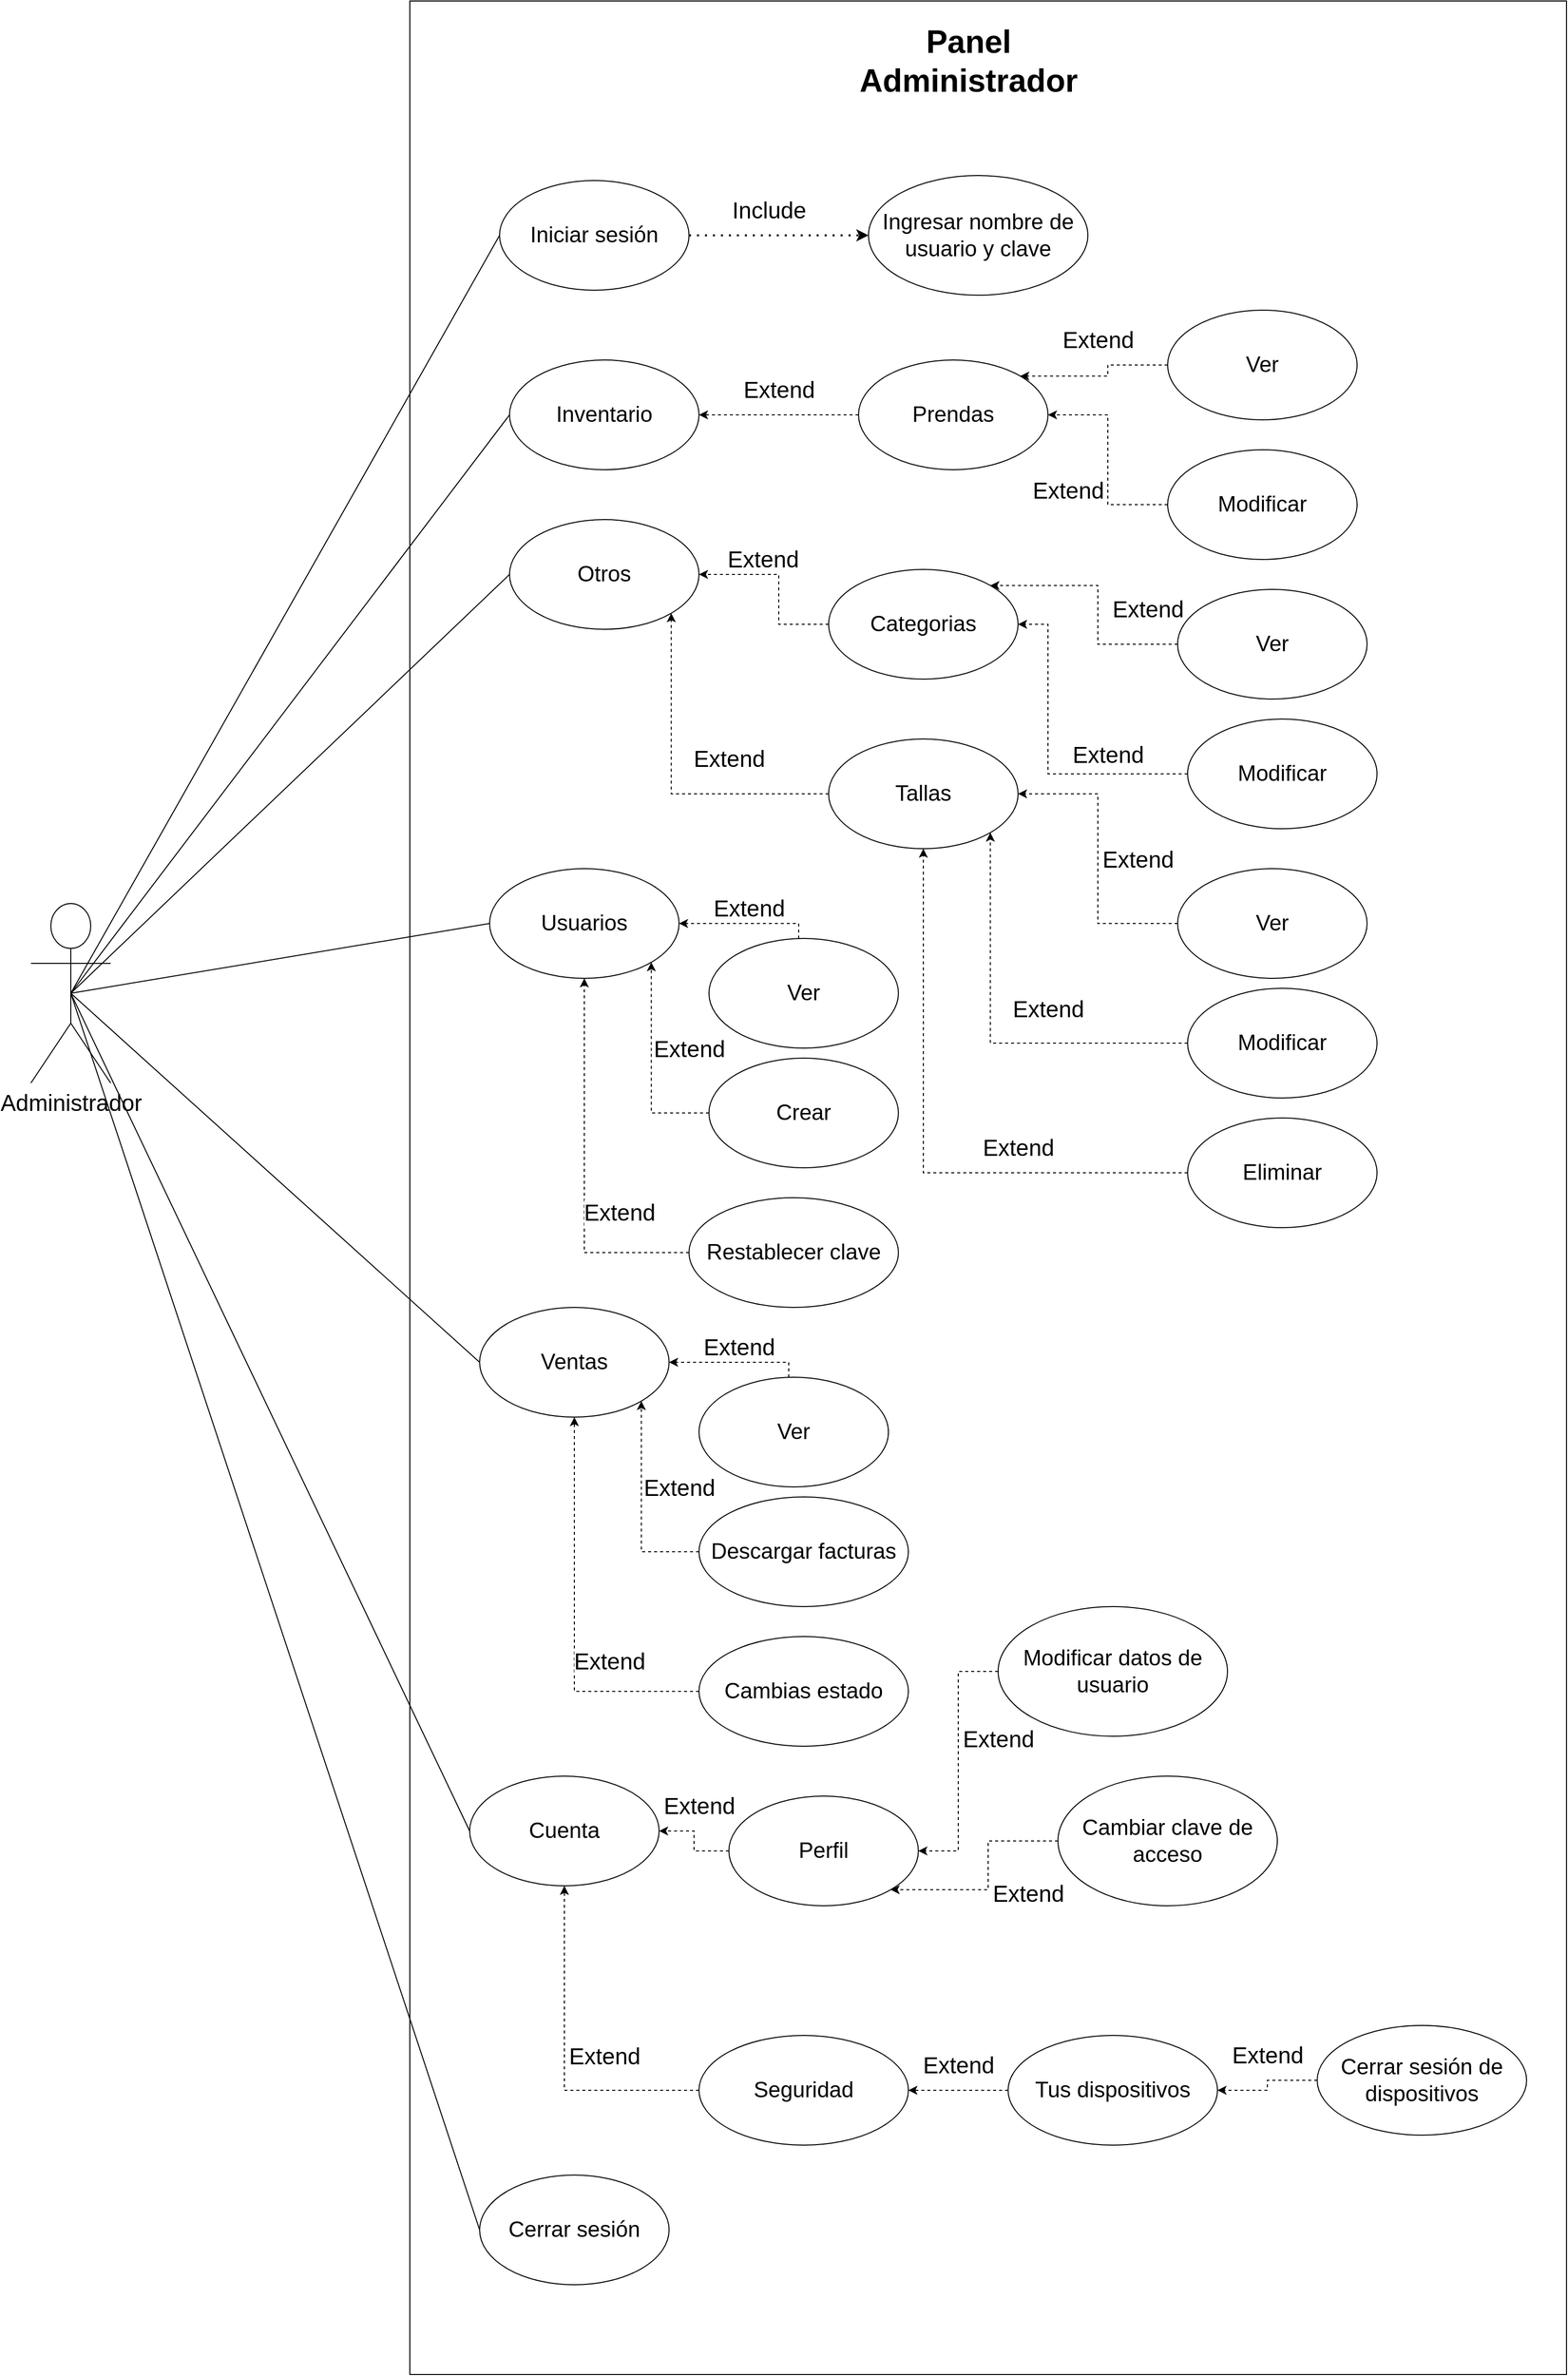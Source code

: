 <mxfile version="21.1.8" type="github">
  <diagram name="Página-1" id="7kXYrk2Avnmh6IHybVN-">
    <mxGraphModel dx="2868" dy="1614" grid="1" gridSize="10" guides="1" tooltips="1" connect="1" arrows="1" fold="1" page="1" pageScale="1" pageWidth="2500" pageHeight="2500" math="0" shadow="0">
      <root>
        <mxCell id="0" />
        <mxCell id="1" parent="0" />
        <mxCell id="wZuFeC5D8lDeIrhIpYlz-49" value="" style="rounded=0;whiteSpace=wrap;html=1;container=0;" parent="1" vertex="1">
          <mxGeometry x="480" y="20" width="1160" height="2380" as="geometry" />
        </mxCell>
        <mxCell id="wZuFeC5D8lDeIrhIpYlz-4" value="&lt;font style=&quot;font-size: 23px;&quot;&gt;Administrador&lt;/font&gt;" style="shape=umlActor;verticalLabelPosition=bottom;verticalAlign=top;html=1;outlineConnect=0;" parent="1" vertex="1">
          <mxGeometry x="100" y="925" width="80" height="180" as="geometry" />
        </mxCell>
        <mxCell id="wZuFeC5D8lDeIrhIpYlz-8" value="&lt;font style=&quot;font-size: 22px;&quot;&gt;Iniciar sesión&lt;/font&gt;" style="ellipse;whiteSpace=wrap;html=1;" parent="1" vertex="1">
          <mxGeometry x="570" y="200" width="190" height="110" as="geometry" />
        </mxCell>
        <mxCell id="wZuFeC5D8lDeIrhIpYlz-9" value="" style="endArrow=none;html=1;rounded=0;exitX=0;exitY=0.5;exitDx=0;exitDy=0;entryX=0.5;entryY=0.5;entryDx=0;entryDy=0;entryPerimeter=0;" parent="1" source="wZuFeC5D8lDeIrhIpYlz-8" target="wZuFeC5D8lDeIrhIpYlz-4" edge="1">
          <mxGeometry width="50" height="50" relative="1" as="geometry">
            <mxPoint x="980" y="600" as="sourcePoint" />
            <mxPoint x="1030" y="550" as="targetPoint" />
          </mxGeometry>
        </mxCell>
        <mxCell id="wZuFeC5D8lDeIrhIpYlz-11" value="&lt;font style=&quot;font-size: 22px;&quot;&gt;Ingresar nombre de usuario y clave&lt;/font&gt;" style="ellipse;whiteSpace=wrap;html=1;" parent="1" vertex="1">
          <mxGeometry x="940" y="195" width="220" height="120" as="geometry" />
        </mxCell>
        <mxCell id="wZuFeC5D8lDeIrhIpYlz-12" value="" style="endArrow=classic;dashed=1;html=1;dashPattern=1 3;strokeWidth=2;rounded=0;entryX=0;entryY=0.5;entryDx=0;entryDy=0;exitX=1;exitY=0.5;exitDx=0;exitDy=0;endFill=1;" parent="1" source="wZuFeC5D8lDeIrhIpYlz-8" target="wZuFeC5D8lDeIrhIpYlz-11" edge="1">
          <mxGeometry width="50" height="50" relative="1" as="geometry">
            <mxPoint x="980" y="590" as="sourcePoint" />
            <mxPoint x="1030" y="540" as="targetPoint" />
          </mxGeometry>
        </mxCell>
        <mxCell id="wZuFeC5D8lDeIrhIpYlz-13" value="&lt;font style=&quot;font-size: 23px;&quot;&gt;Include&lt;/font&gt;" style="edgeLabel;html=1;align=center;verticalAlign=middle;resizable=0;points=[];" parent="wZuFeC5D8lDeIrhIpYlz-12" vertex="1" connectable="0">
          <mxGeometry x="-0.195" y="-1" relative="1" as="geometry">
            <mxPoint x="7" y="-26" as="offset" />
          </mxGeometry>
        </mxCell>
        <mxCell id="wZuFeC5D8lDeIrhIpYlz-14" value="&lt;font style=&quot;font-size: 22px;&quot;&gt;Inventario&lt;/font&gt;" style="ellipse;whiteSpace=wrap;html=1;" parent="1" vertex="1">
          <mxGeometry x="580" y="380" width="190" height="110" as="geometry" />
        </mxCell>
        <mxCell id="wZuFeC5D8lDeIrhIpYlz-16" style="edgeStyle=orthogonalEdgeStyle;rounded=0;orthogonalLoop=1;jettySize=auto;html=1;dashed=1;" parent="1" source="wZuFeC5D8lDeIrhIpYlz-15" target="wZuFeC5D8lDeIrhIpYlz-14" edge="1">
          <mxGeometry relative="1" as="geometry" />
        </mxCell>
        <mxCell id="wZuFeC5D8lDeIrhIpYlz-17" value="&lt;font style=&quot;font-size: 23px;&quot;&gt;Extend&lt;/font&gt;" style="edgeLabel;html=1;align=center;verticalAlign=middle;resizable=0;points=[];" parent="wZuFeC5D8lDeIrhIpYlz-16" vertex="1" connectable="0">
          <mxGeometry x="-0.173" y="2" relative="1" as="geometry">
            <mxPoint x="-14" y="-27" as="offset" />
          </mxGeometry>
        </mxCell>
        <mxCell id="wZuFeC5D8lDeIrhIpYlz-15" value="&lt;font style=&quot;font-size: 22px;&quot;&gt;Prendas&lt;br&gt;&lt;/font&gt;" style="ellipse;whiteSpace=wrap;html=1;" parent="1" vertex="1">
          <mxGeometry x="930" y="380" width="190" height="110" as="geometry" />
        </mxCell>
        <mxCell id="wZuFeC5D8lDeIrhIpYlz-20" style="edgeStyle=orthogonalEdgeStyle;rounded=0;orthogonalLoop=1;jettySize=auto;html=1;entryX=1;entryY=0;entryDx=0;entryDy=0;dashed=1;" parent="1" source="wZuFeC5D8lDeIrhIpYlz-18" target="wZuFeC5D8lDeIrhIpYlz-15" edge="1">
          <mxGeometry relative="1" as="geometry" />
        </mxCell>
        <mxCell id="wZuFeC5D8lDeIrhIpYlz-21" value="&lt;font style=&quot;font-size: 23px;&quot;&gt;Extend&lt;/font&gt;" style="edgeLabel;html=1;align=center;verticalAlign=middle;resizable=0;points=[];" parent="wZuFeC5D8lDeIrhIpYlz-20" vertex="1" connectable="0">
          <mxGeometry x="0.207" y="-2" relative="1" as="geometry">
            <mxPoint x="15" y="-34" as="offset" />
          </mxGeometry>
        </mxCell>
        <mxCell id="wZuFeC5D8lDeIrhIpYlz-18" value="&lt;font style=&quot;font-size: 22px;&quot;&gt;Ver&lt;br&gt;&lt;/font&gt;" style="ellipse;whiteSpace=wrap;html=1;" parent="1" vertex="1">
          <mxGeometry x="1240" y="330" width="190" height="110" as="geometry" />
        </mxCell>
        <mxCell id="wZuFeC5D8lDeIrhIpYlz-22" style="edgeStyle=orthogonalEdgeStyle;rounded=0;orthogonalLoop=1;jettySize=auto;html=1;entryX=1;entryY=0.5;entryDx=0;entryDy=0;dashed=1;" parent="1" source="wZuFeC5D8lDeIrhIpYlz-19" target="wZuFeC5D8lDeIrhIpYlz-15" edge="1">
          <mxGeometry relative="1" as="geometry" />
        </mxCell>
        <mxCell id="wZuFeC5D8lDeIrhIpYlz-23" value="&lt;font style=&quot;font-size: 23px;&quot;&gt;Extend&lt;/font&gt;" style="edgeLabel;html=1;align=center;verticalAlign=middle;resizable=0;points=[];" parent="wZuFeC5D8lDeIrhIpYlz-22" vertex="1" connectable="0">
          <mxGeometry x="-0.175" y="2" relative="1" as="geometry">
            <mxPoint x="-38" y="12" as="offset" />
          </mxGeometry>
        </mxCell>
        <mxCell id="wZuFeC5D8lDeIrhIpYlz-19" value="&lt;font style=&quot;font-size: 22px;&quot;&gt;Modificar&lt;br&gt;&lt;/font&gt;" style="ellipse;whiteSpace=wrap;html=1;" parent="1" vertex="1">
          <mxGeometry x="1240" y="470" width="190" height="110" as="geometry" />
        </mxCell>
        <mxCell id="wZuFeC5D8lDeIrhIpYlz-25" value="&lt;span style=&quot;font-size: 22px;&quot;&gt;Otros&lt;/span&gt;" style="ellipse;whiteSpace=wrap;html=1;" parent="1" vertex="1">
          <mxGeometry x="580" y="540" width="190" height="110" as="geometry" />
        </mxCell>
        <mxCell id="wZuFeC5D8lDeIrhIpYlz-26" style="edgeStyle=orthogonalEdgeStyle;rounded=0;orthogonalLoop=1;jettySize=auto;html=1;dashed=1;" parent="1" source="wZuFeC5D8lDeIrhIpYlz-28" target="wZuFeC5D8lDeIrhIpYlz-25" edge="1">
          <mxGeometry relative="1" as="geometry">
            <Array as="points">
              <mxPoint x="850" y="645" />
              <mxPoint x="850" y="595" />
            </Array>
          </mxGeometry>
        </mxCell>
        <mxCell id="wZuFeC5D8lDeIrhIpYlz-27" value="&lt;font style=&quot;font-size: 23px;&quot;&gt;Extend&lt;/font&gt;" style="edgeLabel;html=1;align=center;verticalAlign=middle;resizable=0;points=[];" parent="wZuFeC5D8lDeIrhIpYlz-26" vertex="1" connectable="0">
          <mxGeometry x="-0.173" y="2" relative="1" as="geometry">
            <mxPoint x="-14" y="-41" as="offset" />
          </mxGeometry>
        </mxCell>
        <mxCell id="wZuFeC5D8lDeIrhIpYlz-28" value="&lt;font style=&quot;font-size: 22px;&quot;&gt;Categorias&lt;br&gt;&lt;/font&gt;" style="ellipse;whiteSpace=wrap;html=1;" parent="1" vertex="1">
          <mxGeometry x="900" y="590" width="190" height="110" as="geometry" />
        </mxCell>
        <mxCell id="wZuFeC5D8lDeIrhIpYlz-29" style="edgeStyle=orthogonalEdgeStyle;rounded=0;orthogonalLoop=1;jettySize=auto;html=1;entryX=1;entryY=0;entryDx=0;entryDy=0;dashed=1;" parent="1" source="wZuFeC5D8lDeIrhIpYlz-31" target="wZuFeC5D8lDeIrhIpYlz-28" edge="1">
          <mxGeometry relative="1" as="geometry" />
        </mxCell>
        <mxCell id="wZuFeC5D8lDeIrhIpYlz-30" value="&lt;font style=&quot;font-size: 23px;&quot;&gt;Extend&lt;/font&gt;" style="edgeLabel;html=1;align=center;verticalAlign=middle;resizable=0;points=[];" parent="wZuFeC5D8lDeIrhIpYlz-29" vertex="1" connectable="0">
          <mxGeometry x="0.207" y="-2" relative="1" as="geometry">
            <mxPoint x="60" y="26" as="offset" />
          </mxGeometry>
        </mxCell>
        <mxCell id="wZuFeC5D8lDeIrhIpYlz-31" value="&lt;font style=&quot;font-size: 22px;&quot;&gt;Ver&lt;br&gt;&lt;/font&gt;" style="ellipse;whiteSpace=wrap;html=1;" parent="1" vertex="1">
          <mxGeometry x="1250" y="610" width="190" height="110" as="geometry" />
        </mxCell>
        <mxCell id="wZuFeC5D8lDeIrhIpYlz-32" style="edgeStyle=orthogonalEdgeStyle;rounded=0;orthogonalLoop=1;jettySize=auto;html=1;entryX=1;entryY=0.5;entryDx=0;entryDy=0;dashed=1;" parent="1" source="wZuFeC5D8lDeIrhIpYlz-34" target="wZuFeC5D8lDeIrhIpYlz-28" edge="1">
          <mxGeometry relative="1" as="geometry">
            <Array as="points">
              <mxPoint x="1120" y="795" />
              <mxPoint x="1120" y="645" />
            </Array>
          </mxGeometry>
        </mxCell>
        <mxCell id="wZuFeC5D8lDeIrhIpYlz-33" value="&lt;font style=&quot;font-size: 23px;&quot;&gt;Extend&lt;/font&gt;" style="edgeLabel;html=1;align=center;verticalAlign=middle;resizable=0;points=[];" parent="wZuFeC5D8lDeIrhIpYlz-32" vertex="1" connectable="0">
          <mxGeometry x="-0.175" y="2" relative="1" as="geometry">
            <mxPoint x="52" y="-21" as="offset" />
          </mxGeometry>
        </mxCell>
        <mxCell id="wZuFeC5D8lDeIrhIpYlz-34" value="&lt;font style=&quot;font-size: 22px;&quot;&gt;Modificar&lt;br&gt;&lt;/font&gt;" style="ellipse;whiteSpace=wrap;html=1;" parent="1" vertex="1">
          <mxGeometry x="1260" y="740" width="190" height="110" as="geometry" />
        </mxCell>
        <mxCell id="wZuFeC5D8lDeIrhIpYlz-46" style="edgeStyle=orthogonalEdgeStyle;rounded=0;orthogonalLoop=1;jettySize=auto;html=1;entryX=1;entryY=1;entryDx=0;entryDy=0;dashed=1;" parent="1" source="wZuFeC5D8lDeIrhIpYlz-35" target="wZuFeC5D8lDeIrhIpYlz-25" edge="1">
          <mxGeometry relative="1" as="geometry" />
        </mxCell>
        <mxCell id="wZuFeC5D8lDeIrhIpYlz-47" value="&lt;font style=&quot;font-size: 23px;&quot;&gt;Extend&lt;br&gt;&lt;/font&gt;" style="edgeLabel;html=1;align=center;verticalAlign=middle;resizable=0;points=[];" parent="wZuFeC5D8lDeIrhIpYlz-46" vertex="1" connectable="0">
          <mxGeometry x="0.239" y="3" relative="1" as="geometry">
            <mxPoint x="61" y="17" as="offset" />
          </mxGeometry>
        </mxCell>
        <mxCell id="wZuFeC5D8lDeIrhIpYlz-35" value="&lt;font style=&quot;font-size: 22px;&quot;&gt;Tallas&lt;br&gt;&lt;/font&gt;" style="ellipse;whiteSpace=wrap;html=1;" parent="1" vertex="1">
          <mxGeometry x="900" y="760" width="190" height="110" as="geometry" />
        </mxCell>
        <mxCell id="wZuFeC5D8lDeIrhIpYlz-42" style="edgeStyle=orthogonalEdgeStyle;rounded=0;orthogonalLoop=1;jettySize=auto;html=1;entryX=1;entryY=0.5;entryDx=0;entryDy=0;dashed=1;" parent="1" source="wZuFeC5D8lDeIrhIpYlz-38" target="wZuFeC5D8lDeIrhIpYlz-35" edge="1">
          <mxGeometry relative="1" as="geometry" />
        </mxCell>
        <mxCell id="wZuFeC5D8lDeIrhIpYlz-43" value="&lt;font style=&quot;font-size: 23px;&quot;&gt;Extend&lt;br&gt;&lt;/font&gt;" style="edgeLabel;html=1;align=center;verticalAlign=middle;resizable=0;points=[];" parent="wZuFeC5D8lDeIrhIpYlz-42" vertex="1" connectable="0">
          <mxGeometry x="0.257" y="5" relative="1" as="geometry">
            <mxPoint x="45" y="38" as="offset" />
          </mxGeometry>
        </mxCell>
        <mxCell id="wZuFeC5D8lDeIrhIpYlz-38" value="&lt;font style=&quot;font-size: 22px;&quot;&gt;Ver&lt;br&gt;&lt;/font&gt;" style="ellipse;whiteSpace=wrap;html=1;" parent="1" vertex="1">
          <mxGeometry x="1250" y="890" width="190" height="110" as="geometry" />
        </mxCell>
        <mxCell id="wZuFeC5D8lDeIrhIpYlz-44" style="edgeStyle=orthogonalEdgeStyle;rounded=0;orthogonalLoop=1;jettySize=auto;html=1;entryX=1;entryY=1;entryDx=0;entryDy=0;dashed=1;" parent="1" source="wZuFeC5D8lDeIrhIpYlz-41" target="wZuFeC5D8lDeIrhIpYlz-35" edge="1">
          <mxGeometry relative="1" as="geometry" />
        </mxCell>
        <mxCell id="wZuFeC5D8lDeIrhIpYlz-45" value="&lt;font style=&quot;font-size: 23px;&quot;&gt;Extend&lt;br&gt;&lt;/font&gt;" style="edgeLabel;html=1;align=center;verticalAlign=middle;resizable=0;points=[];" parent="wZuFeC5D8lDeIrhIpYlz-44" vertex="1" connectable="0">
          <mxGeometry x="0.334" relative="1" as="geometry">
            <mxPoint x="58" y="40" as="offset" />
          </mxGeometry>
        </mxCell>
        <mxCell id="wZuFeC5D8lDeIrhIpYlz-41" value="&lt;font style=&quot;font-size: 22px;&quot;&gt;Modificar&lt;br&gt;&lt;/font&gt;" style="ellipse;whiteSpace=wrap;html=1;" parent="1" vertex="1">
          <mxGeometry x="1260" y="1010" width="190" height="110" as="geometry" />
        </mxCell>
        <mxCell id="wZuFeC5D8lDeIrhIpYlz-50" value="&lt;b style=&quot;border-color: var(--border-color); font-size: 32px;&quot;&gt;Panel Administrador&lt;/b&gt;" style="text;html=1;strokeColor=none;fillColor=none;align=center;verticalAlign=middle;whiteSpace=wrap;rounded=0;" parent="1" vertex="1">
          <mxGeometry x="897.5" y="40" width="285" height="80" as="geometry" />
        </mxCell>
        <mxCell id="wZuFeC5D8lDeIrhIpYlz-53" value="" style="endArrow=none;html=1;rounded=0;entryX=0;entryY=0.5;entryDx=0;entryDy=0;exitX=0.5;exitY=0.5;exitDx=0;exitDy=0;exitPerimeter=0;" parent="1" source="wZuFeC5D8lDeIrhIpYlz-4" target="wZuFeC5D8lDeIrhIpYlz-14" edge="1">
          <mxGeometry width="50" height="50" relative="1" as="geometry">
            <mxPoint x="810" y="690" as="sourcePoint" />
            <mxPoint x="860" y="640" as="targetPoint" />
          </mxGeometry>
        </mxCell>
        <mxCell id="wZuFeC5D8lDeIrhIpYlz-54" value="" style="endArrow=none;html=1;rounded=0;entryX=0;entryY=0.5;entryDx=0;entryDy=0;exitX=0.5;exitY=0.5;exitDx=0;exitDy=0;exitPerimeter=0;" parent="1" source="wZuFeC5D8lDeIrhIpYlz-4" target="wZuFeC5D8lDeIrhIpYlz-25" edge="1">
          <mxGeometry width="50" height="50" relative="1" as="geometry">
            <mxPoint x="810" y="690" as="sourcePoint" />
            <mxPoint x="860" y="640" as="targetPoint" />
          </mxGeometry>
        </mxCell>
        <mxCell id="wZuFeC5D8lDeIrhIpYlz-56" style="edgeStyle=orthogonalEdgeStyle;rounded=0;orthogonalLoop=1;jettySize=auto;html=1;entryX=0.5;entryY=1;entryDx=0;entryDy=0;dashed=1;" parent="1" source="wZuFeC5D8lDeIrhIpYlz-55" target="wZuFeC5D8lDeIrhIpYlz-35" edge="1">
          <mxGeometry relative="1" as="geometry" />
        </mxCell>
        <mxCell id="wZuFeC5D8lDeIrhIpYlz-57" value="&lt;font style=&quot;font-size: 23px;&quot;&gt;Extend&lt;br&gt;&lt;/font&gt;" style="edgeLabel;html=1;align=center;verticalAlign=middle;resizable=0;points=[];" parent="wZuFeC5D8lDeIrhIpYlz-56" vertex="1" connectable="0">
          <mxGeometry x="-0.384" y="6" relative="1" as="geometry">
            <mxPoint x="11" y="-31" as="offset" />
          </mxGeometry>
        </mxCell>
        <mxCell id="wZuFeC5D8lDeIrhIpYlz-55" value="&lt;font style=&quot;font-size: 22px;&quot;&gt;Eliminar&lt;br&gt;&lt;/font&gt;" style="ellipse;whiteSpace=wrap;html=1;" parent="1" vertex="1">
          <mxGeometry x="1260" y="1140" width="190" height="110" as="geometry" />
        </mxCell>
        <mxCell id="wZuFeC5D8lDeIrhIpYlz-61" value="&lt;font style=&quot;font-size: 22px;&quot;&gt;Usuarios&lt;br&gt;&lt;/font&gt;" style="ellipse;whiteSpace=wrap;html=1;" parent="1" vertex="1">
          <mxGeometry x="560" y="890" width="190" height="110" as="geometry" />
        </mxCell>
        <mxCell id="wZuFeC5D8lDeIrhIpYlz-70" style="edgeStyle=orthogonalEdgeStyle;rounded=0;orthogonalLoop=1;jettySize=auto;html=1;entryX=1;entryY=0.5;entryDx=0;entryDy=0;dashed=1;" parent="1" source="wZuFeC5D8lDeIrhIpYlz-64" target="wZuFeC5D8lDeIrhIpYlz-61" edge="1">
          <mxGeometry relative="1" as="geometry">
            <Array as="points">
              <mxPoint x="870" y="945" />
            </Array>
          </mxGeometry>
        </mxCell>
        <mxCell id="wZuFeC5D8lDeIrhIpYlz-75" value="&lt;font style=&quot;font-size: 23px;&quot;&gt;Extend&lt;/font&gt;" style="edgeLabel;html=1;align=center;verticalAlign=middle;resizable=0;points=[];" parent="wZuFeC5D8lDeIrhIpYlz-70" vertex="1" connectable="0">
          <mxGeometry x="-0.263" y="3" relative="1" as="geometry">
            <mxPoint x="-15" y="-18" as="offset" />
          </mxGeometry>
        </mxCell>
        <mxCell id="wZuFeC5D8lDeIrhIpYlz-64" value="&lt;font style=&quot;font-size: 22px;&quot;&gt;Ver&lt;br&gt;&lt;/font&gt;" style="ellipse;whiteSpace=wrap;html=1;" parent="1" vertex="1">
          <mxGeometry x="780" y="960" width="190" height="110" as="geometry" />
        </mxCell>
        <mxCell id="wZuFeC5D8lDeIrhIpYlz-71" style="edgeStyle=orthogonalEdgeStyle;rounded=0;orthogonalLoop=1;jettySize=auto;html=1;entryX=1;entryY=1;entryDx=0;entryDy=0;dashed=1;" parent="1" source="wZuFeC5D8lDeIrhIpYlz-67" target="wZuFeC5D8lDeIrhIpYlz-61" edge="1">
          <mxGeometry relative="1" as="geometry" />
        </mxCell>
        <mxCell id="wZuFeC5D8lDeIrhIpYlz-73" value="&lt;font style=&quot;font-size: 23px;&quot;&gt;Extend&lt;/font&gt;" style="edgeLabel;html=1;align=center;verticalAlign=middle;resizable=0;points=[];" parent="wZuFeC5D8lDeIrhIpYlz-71" vertex="1" connectable="0">
          <mxGeometry x="0.422" relative="1" as="geometry">
            <mxPoint x="38" y="26" as="offset" />
          </mxGeometry>
        </mxCell>
        <mxCell id="wZuFeC5D8lDeIrhIpYlz-67" value="&lt;font style=&quot;font-size: 22px;&quot;&gt;Crear&lt;br&gt;&lt;/font&gt;" style="ellipse;whiteSpace=wrap;html=1;" parent="1" vertex="1">
          <mxGeometry x="780" y="1080" width="190" height="110" as="geometry" />
        </mxCell>
        <mxCell id="wZuFeC5D8lDeIrhIpYlz-72" style="edgeStyle=orthogonalEdgeStyle;rounded=0;orthogonalLoop=1;jettySize=auto;html=1;entryX=0.5;entryY=1;entryDx=0;entryDy=0;dashed=1;" parent="1" source="wZuFeC5D8lDeIrhIpYlz-69" target="wZuFeC5D8lDeIrhIpYlz-61" edge="1">
          <mxGeometry relative="1" as="geometry" />
        </mxCell>
        <mxCell id="wZuFeC5D8lDeIrhIpYlz-74" value="&lt;font style=&quot;font-size: 23px;&quot;&gt;Extend&lt;/font&gt;" style="edgeLabel;html=1;align=center;verticalAlign=middle;resizable=0;points=[];" parent="wZuFeC5D8lDeIrhIpYlz-72" vertex="1" connectable="0">
          <mxGeometry x="-0.076" y="1" relative="1" as="geometry">
            <mxPoint x="36" y="30" as="offset" />
          </mxGeometry>
        </mxCell>
        <mxCell id="wZuFeC5D8lDeIrhIpYlz-69" value="&lt;font style=&quot;font-size: 22px;&quot;&gt;Restablecer clave&lt;br&gt;&lt;/font&gt;" style="ellipse;whiteSpace=wrap;html=1;" parent="1" vertex="1">
          <mxGeometry x="760" y="1220" width="210" height="110" as="geometry" />
        </mxCell>
        <mxCell id="wZuFeC5D8lDeIrhIpYlz-76" value="" style="endArrow=none;html=1;rounded=0;entryX=0;entryY=0.5;entryDx=0;entryDy=0;exitX=0.5;exitY=0.5;exitDx=0;exitDy=0;exitPerimeter=0;" parent="1" source="wZuFeC5D8lDeIrhIpYlz-4" target="wZuFeC5D8lDeIrhIpYlz-61" edge="1">
          <mxGeometry width="50" height="50" relative="1" as="geometry">
            <mxPoint x="870" y="1090" as="sourcePoint" />
            <mxPoint x="920" y="1040" as="targetPoint" />
          </mxGeometry>
        </mxCell>
        <mxCell id="SYt4uejBmZhXCNzfpht0-1" value="&lt;font style=&quot;font-size: 22px;&quot;&gt;Ventas&lt;br&gt;&lt;/font&gt;" style="ellipse;whiteSpace=wrap;html=1;" vertex="1" parent="1">
          <mxGeometry x="550" y="1330" width="190" height="110" as="geometry" />
        </mxCell>
        <mxCell id="SYt4uejBmZhXCNzfpht0-2" style="edgeStyle=orthogonalEdgeStyle;rounded=0;orthogonalLoop=1;jettySize=auto;html=1;entryX=1;entryY=0.5;entryDx=0;entryDy=0;dashed=1;" edge="1" parent="1" source="SYt4uejBmZhXCNzfpht0-4" target="SYt4uejBmZhXCNzfpht0-1">
          <mxGeometry relative="1" as="geometry">
            <Array as="points">
              <mxPoint x="860" y="1385" />
            </Array>
          </mxGeometry>
        </mxCell>
        <mxCell id="SYt4uejBmZhXCNzfpht0-3" value="&lt;font style=&quot;font-size: 23px;&quot;&gt;Extend&lt;/font&gt;" style="edgeLabel;html=1;align=center;verticalAlign=middle;resizable=0;points=[];" vertex="1" connectable="0" parent="SYt4uejBmZhXCNzfpht0-2">
          <mxGeometry x="-0.263" y="3" relative="1" as="geometry">
            <mxPoint x="-15" y="-18" as="offset" />
          </mxGeometry>
        </mxCell>
        <mxCell id="SYt4uejBmZhXCNzfpht0-4" value="&lt;font style=&quot;font-size: 22px;&quot;&gt;Ver&lt;br&gt;&lt;/font&gt;" style="ellipse;whiteSpace=wrap;html=1;" vertex="1" parent="1">
          <mxGeometry x="770" y="1400" width="190" height="110" as="geometry" />
        </mxCell>
        <mxCell id="SYt4uejBmZhXCNzfpht0-5" style="edgeStyle=orthogonalEdgeStyle;rounded=0;orthogonalLoop=1;jettySize=auto;html=1;entryX=1;entryY=1;entryDx=0;entryDy=0;dashed=1;" edge="1" parent="1" source="SYt4uejBmZhXCNzfpht0-7" target="SYt4uejBmZhXCNzfpht0-1">
          <mxGeometry relative="1" as="geometry" />
        </mxCell>
        <mxCell id="SYt4uejBmZhXCNzfpht0-6" value="&lt;font style=&quot;font-size: 23px;&quot;&gt;Extend&lt;/font&gt;" style="edgeLabel;html=1;align=center;verticalAlign=middle;resizable=0;points=[];" vertex="1" connectable="0" parent="SYt4uejBmZhXCNzfpht0-5">
          <mxGeometry x="0.422" relative="1" as="geometry">
            <mxPoint x="38" y="26" as="offset" />
          </mxGeometry>
        </mxCell>
        <mxCell id="SYt4uejBmZhXCNzfpht0-7" value="&lt;font style=&quot;font-size: 22px;&quot;&gt;Descargar facturas&lt;br&gt;&lt;/font&gt;" style="ellipse;whiteSpace=wrap;html=1;" vertex="1" parent="1">
          <mxGeometry x="770" y="1520" width="210" height="110" as="geometry" />
        </mxCell>
        <mxCell id="SYt4uejBmZhXCNzfpht0-8" style="edgeStyle=orthogonalEdgeStyle;rounded=0;orthogonalLoop=1;jettySize=auto;html=1;entryX=0.5;entryY=1;entryDx=0;entryDy=0;dashed=1;" edge="1" parent="1" source="SYt4uejBmZhXCNzfpht0-10" target="SYt4uejBmZhXCNzfpht0-1">
          <mxGeometry relative="1" as="geometry" />
        </mxCell>
        <mxCell id="SYt4uejBmZhXCNzfpht0-9" value="&lt;font style=&quot;font-size: 23px;&quot;&gt;Extend&lt;/font&gt;" style="edgeLabel;html=1;align=center;verticalAlign=middle;resizable=0;points=[];" vertex="1" connectable="0" parent="SYt4uejBmZhXCNzfpht0-8">
          <mxGeometry x="-0.076" y="1" relative="1" as="geometry">
            <mxPoint x="36" y="30" as="offset" />
          </mxGeometry>
        </mxCell>
        <mxCell id="SYt4uejBmZhXCNzfpht0-10" value="&lt;font style=&quot;font-size: 22px;&quot;&gt;Cambias estado&lt;br&gt;&lt;/font&gt;" style="ellipse;whiteSpace=wrap;html=1;" vertex="1" parent="1">
          <mxGeometry x="770" y="1660" width="210" height="110" as="geometry" />
        </mxCell>
        <mxCell id="SYt4uejBmZhXCNzfpht0-11" value="" style="endArrow=none;html=1;rounded=0;entryX=0;entryY=0.5;entryDx=0;entryDy=0;exitX=0.5;exitY=0.5;exitDx=0;exitDy=0;exitPerimeter=0;" edge="1" parent="1" source="wZuFeC5D8lDeIrhIpYlz-4" target="SYt4uejBmZhXCNzfpht0-1">
          <mxGeometry width="50" height="50" relative="1" as="geometry">
            <mxPoint x="640" y="1350" as="sourcePoint" />
            <mxPoint x="690" y="1300" as="targetPoint" />
          </mxGeometry>
        </mxCell>
        <mxCell id="SYt4uejBmZhXCNzfpht0-12" value="&lt;font style=&quot;font-size: 22px;&quot;&gt;Cuenta&lt;br&gt;&lt;/font&gt;" style="ellipse;whiteSpace=wrap;html=1;" vertex="1" parent="1">
          <mxGeometry x="540" y="1800" width="190" height="110" as="geometry" />
        </mxCell>
        <mxCell id="SYt4uejBmZhXCNzfpht0-30" style="edgeStyle=orthogonalEdgeStyle;rounded=0;orthogonalLoop=1;jettySize=auto;html=1;entryX=1;entryY=0.5;entryDx=0;entryDy=0;dashed=1;" edge="1" parent="1" source="SYt4uejBmZhXCNzfpht0-14" target="SYt4uejBmZhXCNzfpht0-12">
          <mxGeometry relative="1" as="geometry" />
        </mxCell>
        <mxCell id="SYt4uejBmZhXCNzfpht0-31" value="&lt;font style=&quot;font-size: 23px;&quot;&gt;Extend&lt;/font&gt;" style="edgeLabel;html=1;align=center;verticalAlign=middle;resizable=0;points=[];" vertex="1" connectable="0" parent="SYt4uejBmZhXCNzfpht0-30">
          <mxGeometry x="-0.259" relative="1" as="geometry">
            <mxPoint x="3" y="-45" as="offset" />
          </mxGeometry>
        </mxCell>
        <mxCell id="SYt4uejBmZhXCNzfpht0-14" value="&lt;font style=&quot;font-size: 22px;&quot;&gt;Perfil&lt;br&gt;&lt;/font&gt;" style="ellipse;whiteSpace=wrap;html=1;" vertex="1" parent="1">
          <mxGeometry x="800" y="1820" width="190" height="110" as="geometry" />
        </mxCell>
        <mxCell id="SYt4uejBmZhXCNzfpht0-32" style="edgeStyle=orthogonalEdgeStyle;rounded=0;orthogonalLoop=1;jettySize=auto;html=1;entryX=0.5;entryY=1;entryDx=0;entryDy=0;dashed=1;" edge="1" parent="1" source="SYt4uejBmZhXCNzfpht0-17" target="SYt4uejBmZhXCNzfpht0-12">
          <mxGeometry relative="1" as="geometry" />
        </mxCell>
        <mxCell id="SYt4uejBmZhXCNzfpht0-33" value="&lt;font style=&quot;font-size: 23px;&quot;&gt;Extend&lt;/font&gt;" style="edgeLabel;html=1;align=center;verticalAlign=middle;resizable=0;points=[];" vertex="1" connectable="0" parent="SYt4uejBmZhXCNzfpht0-32">
          <mxGeometry x="0.738" y="-2" relative="1" as="geometry">
            <mxPoint x="38" y="126" as="offset" />
          </mxGeometry>
        </mxCell>
        <mxCell id="SYt4uejBmZhXCNzfpht0-17" value="&lt;font style=&quot;font-size: 22px;&quot;&gt;Seguridad&lt;br&gt;&lt;/font&gt;" style="ellipse;whiteSpace=wrap;html=1;" vertex="1" parent="1">
          <mxGeometry x="770" y="2060" width="210" height="110" as="geometry" />
        </mxCell>
        <mxCell id="SYt4uejBmZhXCNzfpht0-20" style="edgeStyle=orthogonalEdgeStyle;rounded=0;orthogonalLoop=1;jettySize=auto;html=1;exitX=0;exitY=0.5;exitDx=0;exitDy=0;entryX=1;entryY=0.5;entryDx=0;entryDy=0;dashed=1;" edge="1" parent="1" source="SYt4uejBmZhXCNzfpht0-18" target="SYt4uejBmZhXCNzfpht0-14">
          <mxGeometry relative="1" as="geometry" />
        </mxCell>
        <mxCell id="SYt4uejBmZhXCNzfpht0-22" value="&lt;font style=&quot;font-size: 23px;&quot;&gt;Extend&lt;br&gt;&lt;/font&gt;" style="edgeLabel;html=1;align=center;verticalAlign=middle;resizable=0;points=[];" vertex="1" connectable="0" parent="SYt4uejBmZhXCNzfpht0-20">
          <mxGeometry x="-0.19" y="5" relative="1" as="geometry">
            <mxPoint x="35" y="2" as="offset" />
          </mxGeometry>
        </mxCell>
        <mxCell id="SYt4uejBmZhXCNzfpht0-18" value="&lt;font style=&quot;font-size: 22px;&quot;&gt;Modificar datos de usuario&lt;br&gt;&lt;/font&gt;" style="ellipse;whiteSpace=wrap;html=1;" vertex="1" parent="1">
          <mxGeometry x="1070" y="1630" width="230" height="130" as="geometry" />
        </mxCell>
        <mxCell id="SYt4uejBmZhXCNzfpht0-21" style="edgeStyle=orthogonalEdgeStyle;rounded=0;orthogonalLoop=1;jettySize=auto;html=1;entryX=1;entryY=1;entryDx=0;entryDy=0;dashed=1;" edge="1" parent="1" source="SYt4uejBmZhXCNzfpht0-19" target="SYt4uejBmZhXCNzfpht0-14">
          <mxGeometry relative="1" as="geometry" />
        </mxCell>
        <mxCell id="SYt4uejBmZhXCNzfpht0-23" value="&lt;font style=&quot;font-size: 23px;&quot;&gt;Extend&lt;br&gt;&lt;/font&gt;" style="edgeLabel;html=1;align=center;verticalAlign=middle;resizable=0;points=[];" vertex="1" connectable="0" parent="SYt4uejBmZhXCNzfpht0-21">
          <mxGeometry x="-0.34" y="2" relative="1" as="geometry">
            <mxPoint x="38" y="51" as="offset" />
          </mxGeometry>
        </mxCell>
        <mxCell id="SYt4uejBmZhXCNzfpht0-19" value="&lt;font style=&quot;font-size: 22px;&quot;&gt;Cambiar clave de acceso&lt;br&gt;&lt;/font&gt;" style="ellipse;whiteSpace=wrap;html=1;" vertex="1" parent="1">
          <mxGeometry x="1130" y="1800" width="220" height="130" as="geometry" />
        </mxCell>
        <mxCell id="SYt4uejBmZhXCNzfpht0-28" style="edgeStyle=orthogonalEdgeStyle;rounded=0;orthogonalLoop=1;jettySize=auto;html=1;entryX=1;entryY=0.5;entryDx=0;entryDy=0;dashed=1;" edge="1" parent="1" source="SYt4uejBmZhXCNzfpht0-24" target="SYt4uejBmZhXCNzfpht0-17">
          <mxGeometry relative="1" as="geometry" />
        </mxCell>
        <mxCell id="SYt4uejBmZhXCNzfpht0-29" value="&lt;font style=&quot;font-size: 23px;&quot;&gt;Extend&lt;br&gt;&lt;/font&gt;" style="edgeLabel;html=1;align=center;verticalAlign=middle;resizable=0;points=[];" vertex="1" connectable="0" parent="SYt4uejBmZhXCNzfpht0-28">
          <mxGeometry x="0.217" relative="1" as="geometry">
            <mxPoint x="11" y="-25" as="offset" />
          </mxGeometry>
        </mxCell>
        <mxCell id="SYt4uejBmZhXCNzfpht0-24" value="&lt;font style=&quot;font-size: 22px;&quot;&gt;Tus dispositivos&lt;br&gt;&lt;/font&gt;" style="ellipse;whiteSpace=wrap;html=1;" vertex="1" parent="1">
          <mxGeometry x="1080" y="2060" width="210" height="110" as="geometry" />
        </mxCell>
        <mxCell id="SYt4uejBmZhXCNzfpht0-26" style="edgeStyle=orthogonalEdgeStyle;rounded=0;orthogonalLoop=1;jettySize=auto;html=1;entryX=1;entryY=0.5;entryDx=0;entryDy=0;dashed=1;" edge="1" parent="1" source="SYt4uejBmZhXCNzfpht0-25" target="SYt4uejBmZhXCNzfpht0-24">
          <mxGeometry relative="1" as="geometry" />
        </mxCell>
        <mxCell id="SYt4uejBmZhXCNzfpht0-27" value="&lt;font style=&quot;font-size: 23px;&quot;&gt;Extend&lt;/font&gt;" style="edgeLabel;html=1;align=center;verticalAlign=middle;resizable=0;points=[];" vertex="1" connectable="0" parent="SYt4uejBmZhXCNzfpht0-26">
          <mxGeometry x="0.242" y="1" relative="1" as="geometry">
            <mxPoint x="8" y="-36" as="offset" />
          </mxGeometry>
        </mxCell>
        <mxCell id="SYt4uejBmZhXCNzfpht0-25" value="&lt;font style=&quot;font-size: 22px;&quot;&gt;Cerrar sesión de dispositivos&lt;br&gt;&lt;/font&gt;" style="ellipse;whiteSpace=wrap;html=1;" vertex="1" parent="1">
          <mxGeometry x="1390" y="2050" width="210" height="110" as="geometry" />
        </mxCell>
        <mxCell id="SYt4uejBmZhXCNzfpht0-34" value="" style="endArrow=none;html=1;rounded=0;exitX=0;exitY=0.5;exitDx=0;exitDy=0;entryX=0.5;entryY=0.5;entryDx=0;entryDy=0;entryPerimeter=0;" edge="1" parent="1" source="SYt4uejBmZhXCNzfpht0-12" target="wZuFeC5D8lDeIrhIpYlz-4">
          <mxGeometry width="50" height="50" relative="1" as="geometry">
            <mxPoint x="500" y="1470" as="sourcePoint" />
            <mxPoint x="550" y="1420" as="targetPoint" />
          </mxGeometry>
        </mxCell>
        <mxCell id="SYt4uejBmZhXCNzfpht0-35" value="&lt;font style=&quot;font-size: 22px;&quot;&gt;Cerrar sesión&lt;br&gt;&lt;/font&gt;" style="ellipse;whiteSpace=wrap;html=1;" vertex="1" parent="1">
          <mxGeometry x="550" y="2200" width="190" height="110" as="geometry" />
        </mxCell>
        <mxCell id="SYt4uejBmZhXCNzfpht0-36" value="" style="endArrow=none;html=1;rounded=0;exitX=0;exitY=0.5;exitDx=0;exitDy=0;entryX=0.5;entryY=0.5;entryDx=0;entryDy=0;entryPerimeter=0;" edge="1" parent="1" source="SYt4uejBmZhXCNzfpht0-35" target="wZuFeC5D8lDeIrhIpYlz-4">
          <mxGeometry width="50" height="50" relative="1" as="geometry">
            <mxPoint x="800" y="1770" as="sourcePoint" />
            <mxPoint x="850" y="1720" as="targetPoint" />
          </mxGeometry>
        </mxCell>
      </root>
    </mxGraphModel>
  </diagram>
</mxfile>
